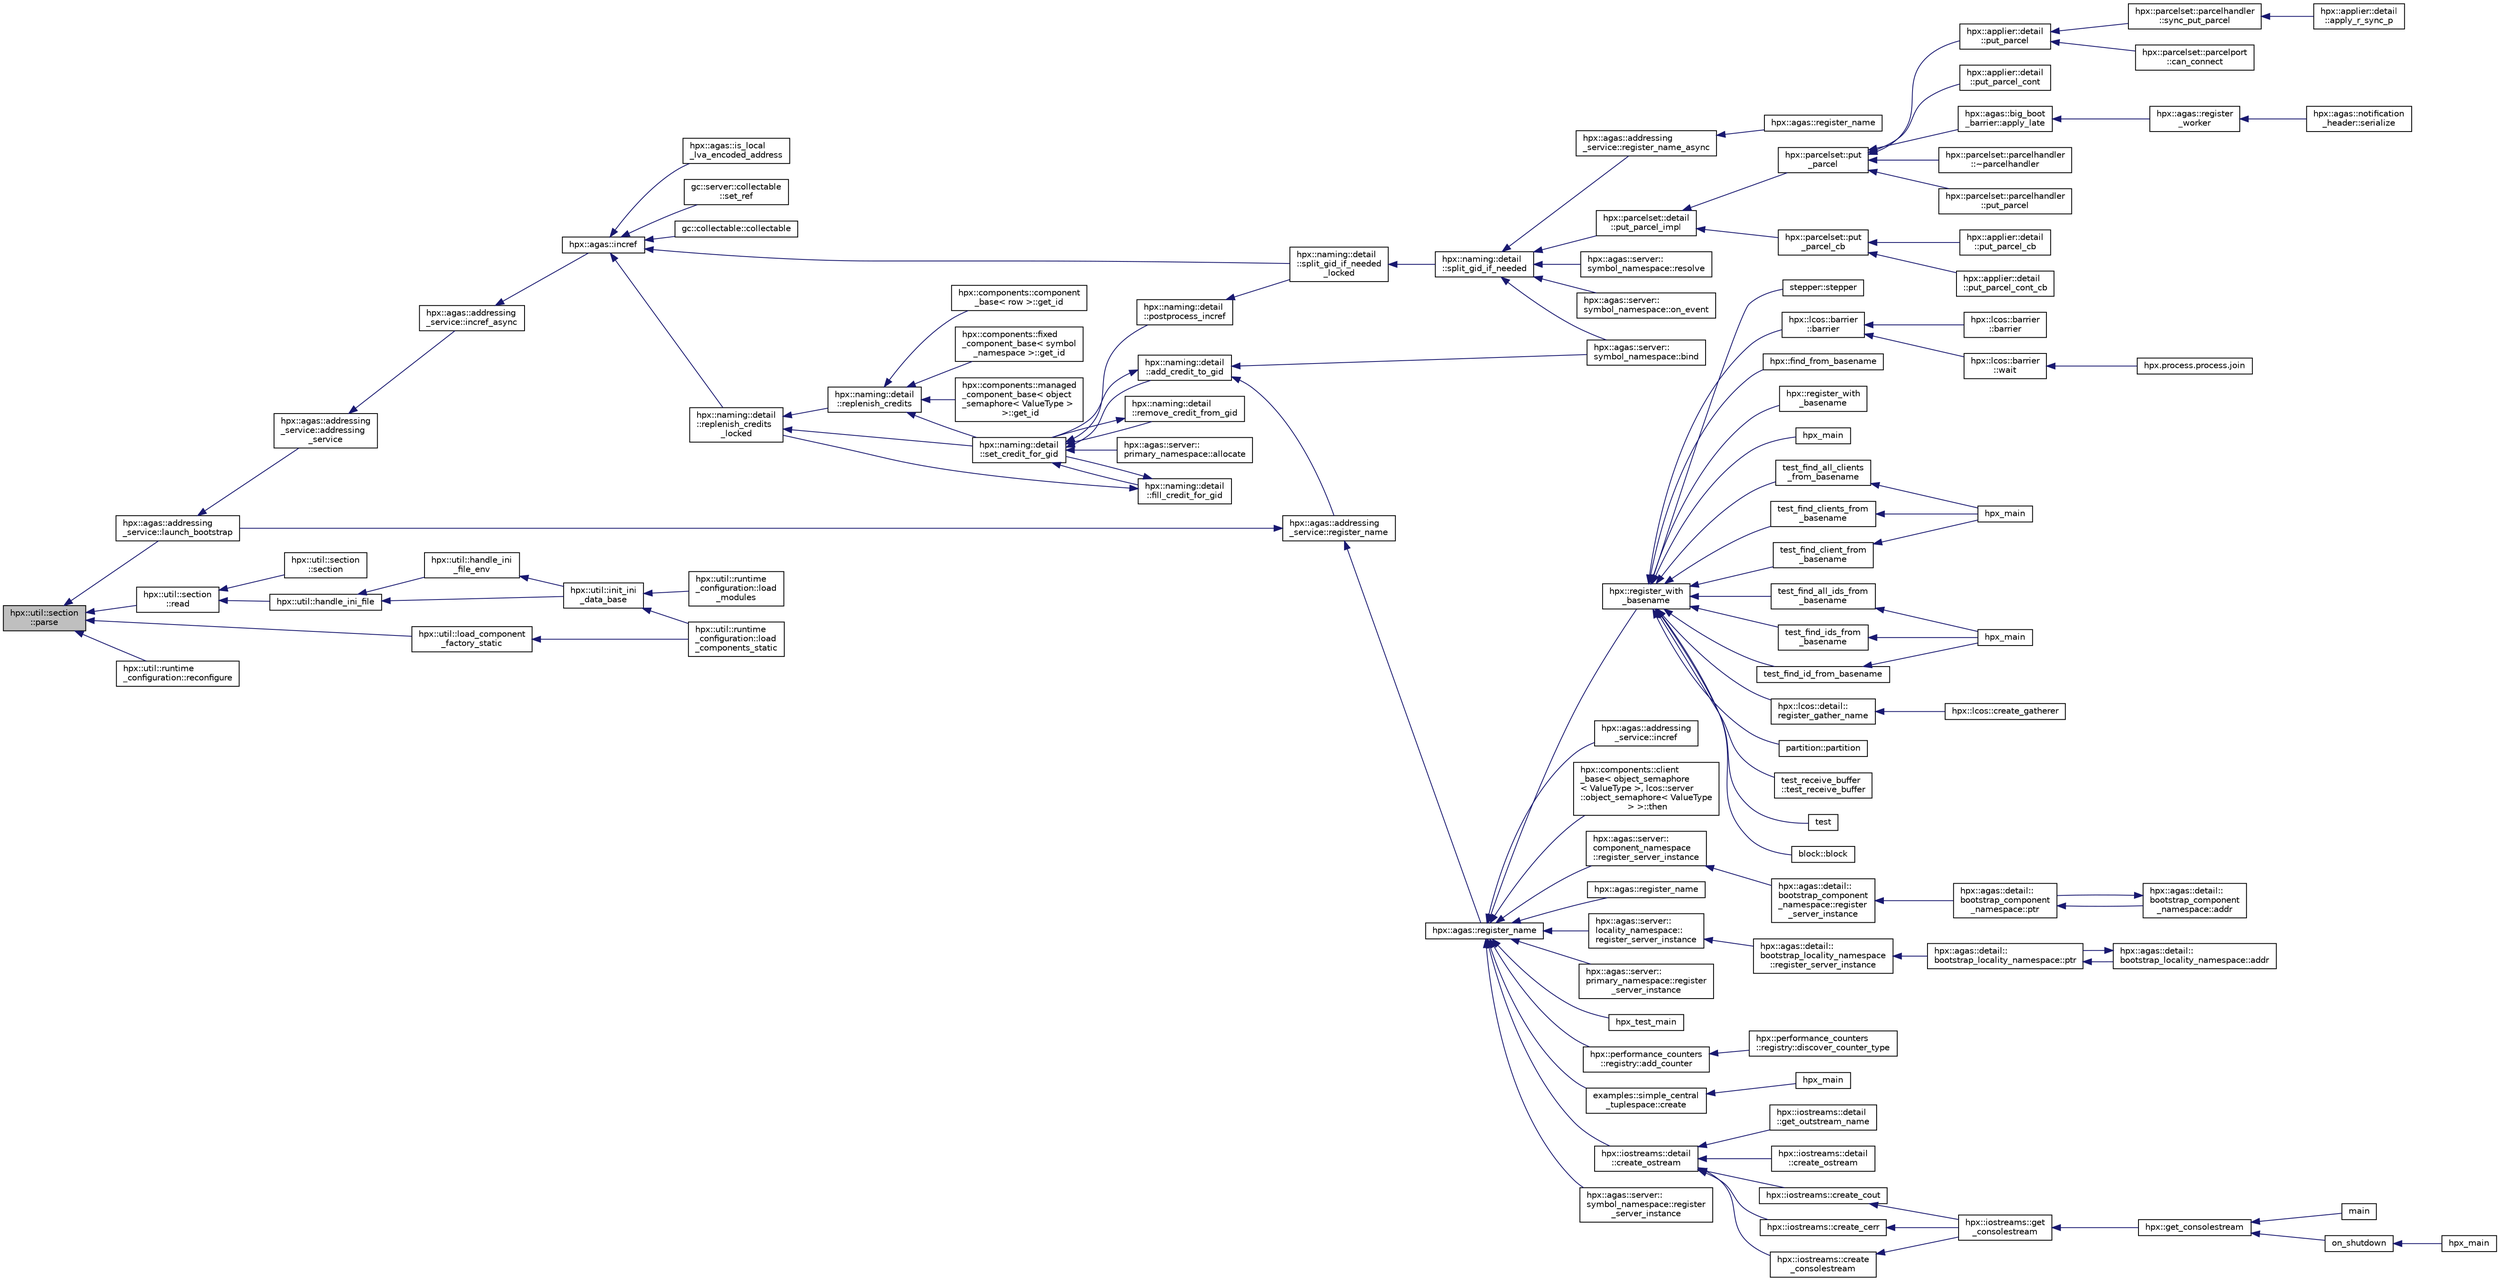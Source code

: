 digraph "hpx::util::section::parse"
{
  edge [fontname="Helvetica",fontsize="10",labelfontname="Helvetica",labelfontsize="10"];
  node [fontname="Helvetica",fontsize="10",shape=record];
  rankdir="LR";
  Node1835 [label="hpx::util::section\l::parse",height=0.2,width=0.4,color="black", fillcolor="grey75", style="filled", fontcolor="black"];
  Node1835 -> Node1836 [dir="back",color="midnightblue",fontsize="10",style="solid",fontname="Helvetica"];
  Node1836 [label="hpx::agas::addressing\l_service::launch_bootstrap",height=0.2,width=0.4,color="black", fillcolor="white", style="filled",URL="$db/d58/structhpx_1_1agas_1_1addressing__service.html#a664380be3597d3ca31677b2ae5800e76"];
  Node1836 -> Node1837 [dir="back",color="midnightblue",fontsize="10",style="solid",fontname="Helvetica"];
  Node1837 [label="hpx::agas::addressing\l_service::addressing\l_service",height=0.2,width=0.4,color="black", fillcolor="white", style="filled",URL="$db/d58/structhpx_1_1agas_1_1addressing__service.html#a4cd885b12c530009f44f7372c197d54f"];
  Node1837 -> Node1838 [dir="back",color="midnightblue",fontsize="10",style="solid",fontname="Helvetica"];
  Node1838 [label="hpx::agas::addressing\l_service::incref_async",height=0.2,width=0.4,color="black", fillcolor="white", style="filled",URL="$db/d58/structhpx_1_1agas_1_1addressing__service.html#adae9df2634cf648f129f203c3678c1c1",tooltip="Increment the global reference count for the given id. "];
  Node1838 -> Node1839 [dir="back",color="midnightblue",fontsize="10",style="solid",fontname="Helvetica"];
  Node1839 [label="hpx::agas::incref",height=0.2,width=0.4,color="black", fillcolor="white", style="filled",URL="$dc/d54/namespacehpx_1_1agas.html#aad81d2ea721c1a5692e243ef07bf164f"];
  Node1839 -> Node1840 [dir="back",color="midnightblue",fontsize="10",style="solid",fontname="Helvetica"];
  Node1840 [label="hpx::agas::is_local\l_lva_encoded_address",height=0.2,width=0.4,color="black", fillcolor="white", style="filled",URL="$dc/d54/namespacehpx_1_1agas.html#abb5e5584ed3b536ace8e3f58415e24c2"];
  Node1839 -> Node1841 [dir="back",color="midnightblue",fontsize="10",style="solid",fontname="Helvetica"];
  Node1841 [label="gc::server::collectable\l::set_ref",height=0.2,width=0.4,color="black", fillcolor="white", style="filled",URL="$da/d76/structgc_1_1server_1_1collectable.html#a8e123e39f5a85da593dc15b5f872748d"];
  Node1839 -> Node1842 [dir="back",color="midnightblue",fontsize="10",style="solid",fontname="Helvetica"];
  Node1842 [label="gc::collectable::collectable",height=0.2,width=0.4,color="black", fillcolor="white", style="filled",URL="$da/d23/structgc_1_1collectable.html#a9ac791be34891330ff8192ac2ef68c7c"];
  Node1839 -> Node1843 [dir="back",color="midnightblue",fontsize="10",style="solid",fontname="Helvetica"];
  Node1843 [label="hpx::naming::detail\l::split_gid_if_needed\l_locked",height=0.2,width=0.4,color="black", fillcolor="white", style="filled",URL="$d5/d18/namespacehpx_1_1naming_1_1detail.html#a8a41d874bb719f702a76d483293d9d56"];
  Node1843 -> Node1844 [dir="back",color="midnightblue",fontsize="10",style="solid",fontname="Helvetica"];
  Node1844 [label="hpx::naming::detail\l::split_gid_if_needed",height=0.2,width=0.4,color="black", fillcolor="white", style="filled",URL="$d5/d18/namespacehpx_1_1naming_1_1detail.html#a106949fcb9087fb6bdca67d048d6568f"];
  Node1844 -> Node1845 [dir="back",color="midnightblue",fontsize="10",style="solid",fontname="Helvetica"];
  Node1845 [label="hpx::agas::addressing\l_service::register_name_async",height=0.2,width=0.4,color="black", fillcolor="white", style="filled",URL="$db/d58/structhpx_1_1agas_1_1addressing__service.html#adfd0ce835927a3c0396b6fc9e9fbb3cf"];
  Node1845 -> Node1846 [dir="back",color="midnightblue",fontsize="10",style="solid",fontname="Helvetica"];
  Node1846 [label="hpx::agas::register_name",height=0.2,width=0.4,color="black", fillcolor="white", style="filled",URL="$dc/d54/namespacehpx_1_1agas.html#adc43905ef74ad9948375f3948b64fc2f"];
  Node1844 -> Node1847 [dir="back",color="midnightblue",fontsize="10",style="solid",fontname="Helvetica"];
  Node1847 [label="hpx::parcelset::detail\l::put_parcel_impl",height=0.2,width=0.4,color="black", fillcolor="white", style="filled",URL="$dc/d4e/namespacehpx_1_1parcelset_1_1detail.html#a0dfe29365976960c7f5db6388e8ce603"];
  Node1847 -> Node1848 [dir="back",color="midnightblue",fontsize="10",style="solid",fontname="Helvetica"];
  Node1848 [label="hpx::parcelset::put\l_parcel",height=0.2,width=0.4,color="black", fillcolor="white", style="filled",URL="$d4/d41/namespacehpx_1_1parcelset.html#a53a9f5c6cf260dc8d06d194c96182b65"];
  Node1848 -> Node1849 [dir="back",color="midnightblue",fontsize="10",style="solid",fontname="Helvetica"];
  Node1849 [label="hpx::applier::detail\l::put_parcel",height=0.2,width=0.4,color="black", fillcolor="white", style="filled",URL="$d1/d2a/namespacehpx_1_1applier_1_1detail.html#a4d568b8071bb894a09fabfba232c2663"];
  Node1849 -> Node1850 [dir="back",color="midnightblue",fontsize="10",style="solid",fontname="Helvetica"];
  Node1850 [label="hpx::parcelset::parcelhandler\l::sync_put_parcel",height=0.2,width=0.4,color="black", fillcolor="white", style="filled",URL="$d4/d2f/classhpx_1_1parcelset_1_1parcelhandler.html#ad478f8b244ec822fcbcb84aa67b17497"];
  Node1850 -> Node1851 [dir="back",color="midnightblue",fontsize="10",style="solid",fontname="Helvetica"];
  Node1851 [label="hpx::applier::detail\l::apply_r_sync_p",height=0.2,width=0.4,color="black", fillcolor="white", style="filled",URL="$d1/d2a/namespacehpx_1_1applier_1_1detail.html#ab69485311adeb590afa621a4b4be595d"];
  Node1849 -> Node1852 [dir="back",color="midnightblue",fontsize="10",style="solid",fontname="Helvetica"];
  Node1852 [label="hpx::parcelset::parcelport\l::can_connect",height=0.2,width=0.4,color="black", fillcolor="white", style="filled",URL="$d9/d67/classhpx_1_1parcelset_1_1parcelport.html#a68bd6750625124e4de6309e74283a767"];
  Node1848 -> Node1853 [dir="back",color="midnightblue",fontsize="10",style="solid",fontname="Helvetica"];
  Node1853 [label="hpx::applier::detail\l::put_parcel_cont",height=0.2,width=0.4,color="black", fillcolor="white", style="filled",URL="$d1/d2a/namespacehpx_1_1applier_1_1detail.html#aa5119ce6a8f642d2bacf23dc42ade0f9"];
  Node1848 -> Node1854 [dir="back",color="midnightblue",fontsize="10",style="solid",fontname="Helvetica"];
  Node1854 [label="hpx::agas::big_boot\l_barrier::apply_late",height=0.2,width=0.4,color="black", fillcolor="white", style="filled",URL="$d8/db6/structhpx_1_1agas_1_1big__boot__barrier.html#a9148a04a25bea5a37d77b3ff20e1ebfb"];
  Node1854 -> Node1855 [dir="back",color="midnightblue",fontsize="10",style="solid",fontname="Helvetica"];
  Node1855 [label="hpx::agas::register\l_worker",height=0.2,width=0.4,color="black", fillcolor="white", style="filled",URL="$dc/d54/namespacehpx_1_1agas.html#a3c98dc053a97fca0f3f3b5719d9f8336"];
  Node1855 -> Node1856 [dir="back",color="midnightblue",fontsize="10",style="solid",fontname="Helvetica"];
  Node1856 [label="hpx::agas::notification\l_header::serialize",height=0.2,width=0.4,color="black", fillcolor="white", style="filled",URL="$de/dae/structhpx_1_1agas_1_1notification__header.html#aa028cf0e80baf9259523c340c4568634"];
  Node1848 -> Node1857 [dir="back",color="midnightblue",fontsize="10",style="solid",fontname="Helvetica"];
  Node1857 [label="hpx::parcelset::parcelhandler\l::~parcelhandler",height=0.2,width=0.4,color="black", fillcolor="white", style="filled",URL="$d4/d2f/classhpx_1_1parcelset_1_1parcelhandler.html#a938c1c4259b1be845dc0197465969a17"];
  Node1848 -> Node1858 [dir="back",color="midnightblue",fontsize="10",style="solid",fontname="Helvetica"];
  Node1858 [label="hpx::parcelset::parcelhandler\l::put_parcel",height=0.2,width=0.4,color="black", fillcolor="white", style="filled",URL="$d4/d2f/classhpx_1_1parcelset_1_1parcelhandler.html#aad45344f98c3f15456325c7270ae5ade"];
  Node1847 -> Node1859 [dir="back",color="midnightblue",fontsize="10",style="solid",fontname="Helvetica"];
  Node1859 [label="hpx::parcelset::put\l_parcel_cb",height=0.2,width=0.4,color="black", fillcolor="white", style="filled",URL="$d4/d41/namespacehpx_1_1parcelset.html#a44a60f48094a44cbb7f52b7807dc56ff"];
  Node1859 -> Node1860 [dir="back",color="midnightblue",fontsize="10",style="solid",fontname="Helvetica"];
  Node1860 [label="hpx::applier::detail\l::put_parcel_cb",height=0.2,width=0.4,color="black", fillcolor="white", style="filled",URL="$d1/d2a/namespacehpx_1_1applier_1_1detail.html#a96b7471f7a59fa4d3d298e562507c339"];
  Node1859 -> Node1861 [dir="back",color="midnightblue",fontsize="10",style="solid",fontname="Helvetica"];
  Node1861 [label="hpx::applier::detail\l::put_parcel_cont_cb",height=0.2,width=0.4,color="black", fillcolor="white", style="filled",URL="$d1/d2a/namespacehpx_1_1applier_1_1detail.html#acb5d7569cd53998c51e4b48f09d62e83"];
  Node1844 -> Node1862 [dir="back",color="midnightblue",fontsize="10",style="solid",fontname="Helvetica"];
  Node1862 [label="hpx::agas::server::\lsymbol_namespace::bind",height=0.2,width=0.4,color="black", fillcolor="white", style="filled",URL="$dc/da6/structhpx_1_1agas_1_1server_1_1symbol__namespace.html#a229ead0876ac8c5754793a2ca68de559"];
  Node1844 -> Node1863 [dir="back",color="midnightblue",fontsize="10",style="solid",fontname="Helvetica"];
  Node1863 [label="hpx::agas::server::\lsymbol_namespace::resolve",height=0.2,width=0.4,color="black", fillcolor="white", style="filled",URL="$dc/da6/structhpx_1_1agas_1_1server_1_1symbol__namespace.html#aec3fc24e40dc96142eb77537945e92d5"];
  Node1844 -> Node1864 [dir="back",color="midnightblue",fontsize="10",style="solid",fontname="Helvetica"];
  Node1864 [label="hpx::agas::server::\lsymbol_namespace::on_event",height=0.2,width=0.4,color="black", fillcolor="white", style="filled",URL="$dc/da6/structhpx_1_1agas_1_1server_1_1symbol__namespace.html#abbfcf18e8d40612e4fa618a39a2fc492"];
  Node1839 -> Node1865 [dir="back",color="midnightblue",fontsize="10",style="solid",fontname="Helvetica"];
  Node1865 [label="hpx::naming::detail\l::replenish_credits\l_locked",height=0.2,width=0.4,color="black", fillcolor="white", style="filled",URL="$d5/d18/namespacehpx_1_1naming_1_1detail.html#a011ed4fa9a2f4d4319adc54943fa03d6"];
  Node1865 -> Node1866 [dir="back",color="midnightblue",fontsize="10",style="solid",fontname="Helvetica"];
  Node1866 [label="hpx::naming::detail\l::replenish_credits",height=0.2,width=0.4,color="black", fillcolor="white", style="filled",URL="$d5/d18/namespacehpx_1_1naming_1_1detail.html#aab806d937bd01894af129d3d3cbb22f4"];
  Node1866 -> Node1867 [dir="back",color="midnightblue",fontsize="10",style="solid",fontname="Helvetica"];
  Node1867 [label="hpx::components::component\l_base\< row \>::get_id",height=0.2,width=0.4,color="black", fillcolor="white", style="filled",URL="$d2/de6/classhpx_1_1components_1_1component__base.html#a4c8fd93514039bdf01c48d66d82b19cd"];
  Node1866 -> Node1868 [dir="back",color="midnightblue",fontsize="10",style="solid",fontname="Helvetica"];
  Node1868 [label="hpx::components::fixed\l_component_base\< symbol\l_namespace \>::get_id",height=0.2,width=0.4,color="black", fillcolor="white", style="filled",URL="$df/dfd/classhpx_1_1components_1_1fixed__component__base.html#a3066d2c2779a65cd20ce98b87e4dd4c2"];
  Node1866 -> Node1869 [dir="back",color="midnightblue",fontsize="10",style="solid",fontname="Helvetica"];
  Node1869 [label="hpx::components::managed\l_component_base\< object\l_semaphore\< ValueType \>\l \>::get_id",height=0.2,width=0.4,color="black", fillcolor="white", style="filled",URL="$d1/d7b/classhpx_1_1components_1_1managed__component__base.html#ac026850ad861e1da5393943cf5751708"];
  Node1866 -> Node1870 [dir="back",color="midnightblue",fontsize="10",style="solid",fontname="Helvetica"];
  Node1870 [label="hpx::naming::detail\l::set_credit_for_gid",height=0.2,width=0.4,color="black", fillcolor="white", style="filled",URL="$d5/d18/namespacehpx_1_1naming_1_1detail.html#a87703193ff814a4e1c912e98e655ec51"];
  Node1870 -> Node1871 [dir="back",color="midnightblue",fontsize="10",style="solid",fontname="Helvetica"];
  Node1871 [label="hpx::naming::detail\l::postprocess_incref",height=0.2,width=0.4,color="black", fillcolor="white", style="filled",URL="$d5/d18/namespacehpx_1_1naming_1_1detail.html#a9d2708b2b1a4087d64195137b077ef1d"];
  Node1871 -> Node1843 [dir="back",color="midnightblue",fontsize="10",style="solid",fontname="Helvetica"];
  Node1870 -> Node1872 [dir="back",color="midnightblue",fontsize="10",style="solid",fontname="Helvetica"];
  Node1872 [label="hpx::naming::detail\l::add_credit_to_gid",height=0.2,width=0.4,color="black", fillcolor="white", style="filled",URL="$d5/d18/namespacehpx_1_1naming_1_1detail.html#ab13848a91587535a393be4def980e832"];
  Node1872 -> Node1873 [dir="back",color="midnightblue",fontsize="10",style="solid",fontname="Helvetica"];
  Node1873 [label="hpx::agas::addressing\l_service::register_name",height=0.2,width=0.4,color="black", fillcolor="white", style="filled",URL="$db/d58/structhpx_1_1agas_1_1addressing__service.html#a5929d7fd681a5ed692bfbeaa503fc32d",tooltip="Register a global name with a global address (id) "];
  Node1873 -> Node1836 [dir="back",color="midnightblue",fontsize="10",style="solid",fontname="Helvetica"];
  Node1873 -> Node1874 [dir="back",color="midnightblue",fontsize="10",style="solid",fontname="Helvetica"];
  Node1874 [label="hpx::agas::register_name",height=0.2,width=0.4,color="black", fillcolor="white", style="filled",URL="$dc/d54/namespacehpx_1_1agas.html#a3812793adbf5e7d8c6b468595ac0823f"];
  Node1874 -> Node1875 [dir="back",color="midnightblue",fontsize="10",style="solid",fontname="Helvetica"];
  Node1875 [label="hpx::register_with\l_basename",height=0.2,width=0.4,color="black", fillcolor="white", style="filled",URL="$d8/d83/namespacehpx.html#acf88178dc8c98cb0d7396325b3ccffdd",tooltip="Register the given id using the given base name. "];
  Node1875 -> Node1876 [dir="back",color="midnightblue",fontsize="10",style="solid",fontname="Helvetica"];
  Node1876 [label="stepper::stepper",height=0.2,width=0.4,color="black", fillcolor="white", style="filled",URL="$d0/da6/structstepper.html#a3d3b661e2502d80c80775c190f5585e2"];
  Node1875 -> Node1877 [dir="back",color="midnightblue",fontsize="10",style="solid",fontname="Helvetica"];
  Node1877 [label="hpx::lcos::barrier\l::barrier",height=0.2,width=0.4,color="black", fillcolor="white", style="filled",URL="$d9/dab/classhpx_1_1lcos_1_1barrier.html#ae8e5bad1b2828970404b5d280137d579"];
  Node1877 -> Node1878 [dir="back",color="midnightblue",fontsize="10",style="solid",fontname="Helvetica"];
  Node1878 [label="hpx::lcos::barrier\l::barrier",height=0.2,width=0.4,color="black", fillcolor="white", style="filled",URL="$d9/dab/classhpx_1_1lcos_1_1barrier.html#a8a9fc05508fad7cd1d8014bee0e1d221"];
  Node1877 -> Node1879 [dir="back",color="midnightblue",fontsize="10",style="solid",fontname="Helvetica"];
  Node1879 [label="hpx::lcos::barrier\l::wait",height=0.2,width=0.4,color="black", fillcolor="white", style="filled",URL="$d9/dab/classhpx_1_1lcos_1_1barrier.html#a1fcac5ce49dd1b9800affc8c8b84e4c9"];
  Node1879 -> Node1880 [dir="back",color="midnightblue",fontsize="10",style="solid",fontname="Helvetica"];
  Node1880 [label="hpx.process.process.join",height=0.2,width=0.4,color="black", fillcolor="white", style="filled",URL="$d3/d41/classhpx_1_1process_1_1process.html#acc7ec4687f3bf5ae121ef7b494d991d8"];
  Node1875 -> Node1881 [dir="back",color="midnightblue",fontsize="10",style="solid",fontname="Helvetica"];
  Node1881 [label="hpx::find_from_basename",height=0.2,width=0.4,color="black", fillcolor="white", style="filled",URL="$d8/d83/namespacehpx.html#a02d4c4317d9d663b22c2e47aab0b56df",tooltip="Return registered id from the given base name and sequence number. "];
  Node1875 -> Node1882 [dir="back",color="midnightblue",fontsize="10",style="solid",fontname="Helvetica"];
  Node1882 [label="hpx::register_with\l_basename",height=0.2,width=0.4,color="black", fillcolor="white", style="filled",URL="$d8/d83/namespacehpx.html#a09a6c6ffc84d21df225c3f5730de31d0"];
  Node1875 -> Node1883 [dir="back",color="midnightblue",fontsize="10",style="solid",fontname="Helvetica"];
  Node1883 [label="hpx_main",height=0.2,width=0.4,color="black", fillcolor="white", style="filled",URL="$db/d8d/duplicate__id__registration__1596_8cpp.html#aefd26dd818037509b2241068d57e3e1d"];
  Node1875 -> Node1884 [dir="back",color="midnightblue",fontsize="10",style="solid",fontname="Helvetica"];
  Node1884 [label="test_find_all_clients\l_from_basename",height=0.2,width=0.4,color="black", fillcolor="white", style="filled",URL="$dc/d15/find__clients__from__prefix_8cpp.html#aa57a9747db04f3feb78e2e423232d1f9"];
  Node1884 -> Node1885 [dir="back",color="midnightblue",fontsize="10",style="solid",fontname="Helvetica"];
  Node1885 [label="hpx_main",height=0.2,width=0.4,color="black", fillcolor="white", style="filled",URL="$dc/d15/find__clients__from__prefix_8cpp.html#aefd26dd818037509b2241068d57e3e1d"];
  Node1875 -> Node1886 [dir="back",color="midnightblue",fontsize="10",style="solid",fontname="Helvetica"];
  Node1886 [label="test_find_clients_from\l_basename",height=0.2,width=0.4,color="black", fillcolor="white", style="filled",URL="$dc/d15/find__clients__from__prefix_8cpp.html#a6fef840f56014443521cc99c2d9d781c"];
  Node1886 -> Node1885 [dir="back",color="midnightblue",fontsize="10",style="solid",fontname="Helvetica"];
  Node1875 -> Node1887 [dir="back",color="midnightblue",fontsize="10",style="solid",fontname="Helvetica"];
  Node1887 [label="test_find_client_from\l_basename",height=0.2,width=0.4,color="black", fillcolor="white", style="filled",URL="$dc/d15/find__clients__from__prefix_8cpp.html#a61a7f45bc9dd018d57ea2230824dab25"];
  Node1887 -> Node1885 [dir="back",color="midnightblue",fontsize="10",style="solid",fontname="Helvetica"];
  Node1875 -> Node1888 [dir="back",color="midnightblue",fontsize="10",style="solid",fontname="Helvetica"];
  Node1888 [label="test_find_all_ids_from\l_basename",height=0.2,width=0.4,color="black", fillcolor="white", style="filled",URL="$dc/df3/find__ids__from__prefix_8cpp.html#a369302d85871c563e109f575d4c3d29c"];
  Node1888 -> Node1889 [dir="back",color="midnightblue",fontsize="10",style="solid",fontname="Helvetica"];
  Node1889 [label="hpx_main",height=0.2,width=0.4,color="black", fillcolor="white", style="filled",URL="$dc/df3/find__ids__from__prefix_8cpp.html#aefd26dd818037509b2241068d57e3e1d"];
  Node1875 -> Node1890 [dir="back",color="midnightblue",fontsize="10",style="solid",fontname="Helvetica"];
  Node1890 [label="test_find_ids_from\l_basename",height=0.2,width=0.4,color="black", fillcolor="white", style="filled",URL="$dc/df3/find__ids__from__prefix_8cpp.html#a4526a7a41c258e2aedcdabd4ece4f4ba"];
  Node1890 -> Node1889 [dir="back",color="midnightblue",fontsize="10",style="solid",fontname="Helvetica"];
  Node1875 -> Node1891 [dir="back",color="midnightblue",fontsize="10",style="solid",fontname="Helvetica"];
  Node1891 [label="test_find_id_from_basename",height=0.2,width=0.4,color="black", fillcolor="white", style="filled",URL="$dc/df3/find__ids__from__prefix_8cpp.html#a35b932e250f78d774db87c971e42adce"];
  Node1891 -> Node1889 [dir="back",color="midnightblue",fontsize="10",style="solid",fontname="Helvetica"];
  Node1875 -> Node1892 [dir="back",color="midnightblue",fontsize="10",style="solid",fontname="Helvetica"];
  Node1892 [label="hpx::lcos::detail::\lregister_gather_name",height=0.2,width=0.4,color="black", fillcolor="white", style="filled",URL="$d4/d6c/namespacehpx_1_1lcos_1_1detail.html#afb3d3eafe04150308d004869a96242b3"];
  Node1892 -> Node1893 [dir="back",color="midnightblue",fontsize="10",style="solid",fontname="Helvetica"];
  Node1893 [label="hpx::lcos::create_gatherer",height=0.2,width=0.4,color="black", fillcolor="white", style="filled",URL="$d2/dc9/namespacehpx_1_1lcos.html#aaa3e2a825ca566eee4e3c0cfc19b5dc3"];
  Node1875 -> Node1894 [dir="back",color="midnightblue",fontsize="10",style="solid",fontname="Helvetica"];
  Node1894 [label="partition::partition",height=0.2,width=0.4,color="black", fillcolor="white", style="filled",URL="$d3/d98/structpartition.html#a949115c70a8ed7802ec756677063507b"];
  Node1875 -> Node1895 [dir="back",color="midnightblue",fontsize="10",style="solid",fontname="Helvetica"];
  Node1895 [label="test_receive_buffer\l::test_receive_buffer",height=0.2,width=0.4,color="black", fillcolor="white", style="filled",URL="$d1/d2e/structtest__receive__buffer.html#a501e8703c3a9d33b23c67cc3782a3052"];
  Node1875 -> Node1896 [dir="back",color="midnightblue",fontsize="10",style="solid",fontname="Helvetica"];
  Node1896 [label="test",height=0.2,width=0.4,color="black", fillcolor="white", style="filled",URL="$db/d95/register__with__basename__1804_8cpp.html#ae1a3968e7947464bee7714f6d43b7002"];
  Node1875 -> Node1897 [dir="back",color="midnightblue",fontsize="10",style="solid",fontname="Helvetica"];
  Node1897 [label="block::block",height=0.2,width=0.4,color="black", fillcolor="white", style="filled",URL="$d1/d7f/structblock.html#ad2fe04030b850ffa3f213c85f848c0c9"];
  Node1874 -> Node1898 [dir="back",color="midnightblue",fontsize="10",style="solid",fontname="Helvetica"];
  Node1898 [label="hpx::agas::addressing\l_service::incref",height=0.2,width=0.4,color="black", fillcolor="white", style="filled",URL="$db/d58/structhpx_1_1agas_1_1addressing__service.html#a77add8ef493b3ff577876bbbde8b2ead"];
  Node1874 -> Node1899 [dir="back",color="midnightblue",fontsize="10",style="solid",fontname="Helvetica"];
  Node1899 [label="hpx::components::client\l_base\< object_semaphore\l\< ValueType \>, lcos::server\l::object_semaphore\< ValueType\l \> \>::then",height=0.2,width=0.4,color="black", fillcolor="white", style="filled",URL="$d9/dad/classhpx_1_1components_1_1client__base.html#a195e205b5917c50455e9eab169045a2f"];
  Node1874 -> Node1900 [dir="back",color="midnightblue",fontsize="10",style="solid",fontname="Helvetica"];
  Node1900 [label="hpx::agas::server::\lcomponent_namespace\l::register_server_instance",height=0.2,width=0.4,color="black", fillcolor="white", style="filled",URL="$d4/dc8/structhpx_1_1agas_1_1server_1_1component__namespace.html#aa114cf679cc56f70c05ab18aff971ecb"];
  Node1900 -> Node1901 [dir="back",color="midnightblue",fontsize="10",style="solid",fontname="Helvetica"];
  Node1901 [label="hpx::agas::detail::\lbootstrap_component\l_namespace::register\l_server_instance",height=0.2,width=0.4,color="black", fillcolor="white", style="filled",URL="$d4/db7/structhpx_1_1agas_1_1detail_1_1bootstrap__component__namespace.html#abbc31dcbeb87361092d40afcfbd456b8"];
  Node1901 -> Node1902 [dir="back",color="midnightblue",fontsize="10",style="solid",fontname="Helvetica"];
  Node1902 [label="hpx::agas::detail::\lbootstrap_component\l_namespace::ptr",height=0.2,width=0.4,color="black", fillcolor="white", style="filled",URL="$d4/db7/structhpx_1_1agas_1_1detail_1_1bootstrap__component__namespace.html#a2ddc1b51e40d6b5c32f7eeba52a7527d"];
  Node1902 -> Node1903 [dir="back",color="midnightblue",fontsize="10",style="solid",fontname="Helvetica"];
  Node1903 [label="hpx::agas::detail::\lbootstrap_component\l_namespace::addr",height=0.2,width=0.4,color="black", fillcolor="white", style="filled",URL="$d4/db7/structhpx_1_1agas_1_1detail_1_1bootstrap__component__namespace.html#a4947343cef580d3a72f9fcb6803a54b1"];
  Node1903 -> Node1902 [dir="back",color="midnightblue",fontsize="10",style="solid",fontname="Helvetica"];
  Node1874 -> Node1904 [dir="back",color="midnightblue",fontsize="10",style="solid",fontname="Helvetica"];
  Node1904 [label="hpx::agas::register_name",height=0.2,width=0.4,color="black", fillcolor="white", style="filled",URL="$dc/d54/namespacehpx_1_1agas.html#a2430195ce3eb5a044693ffff42ac4124"];
  Node1874 -> Node1905 [dir="back",color="midnightblue",fontsize="10",style="solid",fontname="Helvetica"];
  Node1905 [label="hpx::agas::server::\llocality_namespace::\lregister_server_instance",height=0.2,width=0.4,color="black", fillcolor="white", style="filled",URL="$dc/d72/structhpx_1_1agas_1_1server_1_1locality__namespace.html#af1491746c7368e3824c99bc100f18734"];
  Node1905 -> Node1906 [dir="back",color="midnightblue",fontsize="10",style="solid",fontname="Helvetica"];
  Node1906 [label="hpx::agas::detail::\lbootstrap_locality_namespace\l::register_server_instance",height=0.2,width=0.4,color="black", fillcolor="white", style="filled",URL="$d2/d28/structhpx_1_1agas_1_1detail_1_1bootstrap__locality__namespace.html#ae300573bed5ba4de244854736bc93372"];
  Node1906 -> Node1907 [dir="back",color="midnightblue",fontsize="10",style="solid",fontname="Helvetica"];
  Node1907 [label="hpx::agas::detail::\lbootstrap_locality_namespace::ptr",height=0.2,width=0.4,color="black", fillcolor="white", style="filled",URL="$d2/d28/structhpx_1_1agas_1_1detail_1_1bootstrap__locality__namespace.html#a5d4dcef228d9a8e6040f2e404546a7b8"];
  Node1907 -> Node1908 [dir="back",color="midnightblue",fontsize="10",style="solid",fontname="Helvetica"];
  Node1908 [label="hpx::agas::detail::\lbootstrap_locality_namespace::addr",height=0.2,width=0.4,color="black", fillcolor="white", style="filled",URL="$d2/d28/structhpx_1_1agas_1_1detail_1_1bootstrap__locality__namespace.html#a6a5b1a39f25283d49aae9a42b5c4388a"];
  Node1908 -> Node1907 [dir="back",color="midnightblue",fontsize="10",style="solid",fontname="Helvetica"];
  Node1874 -> Node1909 [dir="back",color="midnightblue",fontsize="10",style="solid",fontname="Helvetica"];
  Node1909 [label="hpx::agas::server::\lprimary_namespace::register\l_server_instance",height=0.2,width=0.4,color="black", fillcolor="white", style="filled",URL="$d7/d3a/structhpx_1_1agas_1_1server_1_1primary__namespace.html#a8d3a53331e87a1a6a16a53a0f5c5d759"];
  Node1874 -> Node1910 [dir="back",color="midnightblue",fontsize="10",style="solid",fontname="Helvetica"];
  Node1910 [label="hpx_test_main",height=0.2,width=0.4,color="black", fillcolor="white", style="filled",URL="$d9/deb/refcnted__symbol__to__local__object_8cpp.html#a9a1c75cfa4bc8637fb9e22dfdca0891a"];
  Node1874 -> Node1911 [dir="back",color="midnightblue",fontsize="10",style="solid",fontname="Helvetica"];
  Node1911 [label="hpx::performance_counters\l::registry::add_counter",height=0.2,width=0.4,color="black", fillcolor="white", style="filled",URL="$d2/d02/classhpx_1_1performance__counters_1_1registry.html#a161780fff85c669515be3253f0e29fa5",tooltip="Add an existing performance counter instance to the registry. "];
  Node1911 -> Node1912 [dir="back",color="midnightblue",fontsize="10",style="solid",fontname="Helvetica"];
  Node1912 [label="hpx::performance_counters\l::registry::discover_counter_type",height=0.2,width=0.4,color="black", fillcolor="white", style="filled",URL="$d2/d02/classhpx_1_1performance__counters_1_1registry.html#af060ad9ba59fefe302c89bd8e80227d9"];
  Node1874 -> Node1913 [dir="back",color="midnightblue",fontsize="10",style="solid",fontname="Helvetica"];
  Node1913 [label="examples::simple_central\l_tuplespace::create",height=0.2,width=0.4,color="black", fillcolor="white", style="filled",URL="$d5/d1b/classexamples_1_1simple__central__tuplespace.html#a56c807f1fdd13e282e0ab8f45fdcf0b7"];
  Node1913 -> Node1914 [dir="back",color="midnightblue",fontsize="10",style="solid",fontname="Helvetica"];
  Node1914 [label="hpx_main",height=0.2,width=0.4,color="black", fillcolor="white", style="filled",URL="$d1/d7b/simple__central__tuplespace__client_8cpp.html#aefd26dd818037509b2241068d57e3e1d"];
  Node1874 -> Node1915 [dir="back",color="midnightblue",fontsize="10",style="solid",fontname="Helvetica"];
  Node1915 [label="hpx::iostreams::detail\l::create_ostream",height=0.2,width=0.4,color="black", fillcolor="white", style="filled",URL="$de/d26/namespacehpx_1_1iostreams_1_1detail.html#a2532c6c409d765cc96f0f062dd1807ea"];
  Node1915 -> Node1916 [dir="back",color="midnightblue",fontsize="10",style="solid",fontname="Helvetica"];
  Node1916 [label="hpx::iostreams::detail\l::get_outstream_name",height=0.2,width=0.4,color="black", fillcolor="white", style="filled",URL="$de/d26/namespacehpx_1_1iostreams_1_1detail.html#a4e5f42733aacfd1b6f845141cc8bd755"];
  Node1915 -> Node1917 [dir="back",color="midnightblue",fontsize="10",style="solid",fontname="Helvetica"];
  Node1917 [label="hpx::iostreams::detail\l::create_ostream",height=0.2,width=0.4,color="black", fillcolor="white", style="filled",URL="$de/d26/namespacehpx_1_1iostreams_1_1detail.html#a6a1ed0a7709d7cba5b0feb9d3752fb31"];
  Node1915 -> Node1918 [dir="back",color="midnightblue",fontsize="10",style="solid",fontname="Helvetica"];
  Node1918 [label="hpx::iostreams::create_cout",height=0.2,width=0.4,color="black", fillcolor="white", style="filled",URL="$dd/d1d/namespacehpx_1_1iostreams.html#a9a178fadf70f9b3c6f74274409a7bc69"];
  Node1918 -> Node1919 [dir="back",color="midnightblue",fontsize="10",style="solid",fontname="Helvetica"];
  Node1919 [label="hpx::iostreams::get\l_consolestream",height=0.2,width=0.4,color="black", fillcolor="white", style="filled",URL="$dd/d1d/namespacehpx_1_1iostreams.html#ac4a2ed792a4f5bdcb286ba83f5cd261d"];
  Node1919 -> Node1920 [dir="back",color="midnightblue",fontsize="10",style="solid",fontname="Helvetica"];
  Node1920 [label="hpx::get_consolestream",height=0.2,width=0.4,color="black", fillcolor="white", style="filled",URL="$d8/d83/namespacehpx.html#af305e0b2731f998440d87c7500187a11"];
  Node1920 -> Node1921 [dir="back",color="midnightblue",fontsize="10",style="solid",fontname="Helvetica"];
  Node1921 [label="main",height=0.2,width=0.4,color="black", fillcolor="white", style="filled",URL="$db/dd0/lost__output__2236_8cpp.html#a3c04138a5bfe5d72780bb7e82a18e627"];
  Node1920 -> Node1922 [dir="back",color="midnightblue",fontsize="10",style="solid",fontname="Helvetica"];
  Node1922 [label="on_shutdown",height=0.2,width=0.4,color="black", fillcolor="white", style="filled",URL="$de/d67/no__output__1173_8cpp.html#ada3655c097ed162539aadedb0de3673b"];
  Node1922 -> Node1923 [dir="back",color="midnightblue",fontsize="10",style="solid",fontname="Helvetica"];
  Node1923 [label="hpx_main",height=0.2,width=0.4,color="black", fillcolor="white", style="filled",URL="$de/d67/no__output__1173_8cpp.html#a4ca51ec94fa82421fc621b58eef7b01c"];
  Node1915 -> Node1924 [dir="back",color="midnightblue",fontsize="10",style="solid",fontname="Helvetica"];
  Node1924 [label="hpx::iostreams::create_cerr",height=0.2,width=0.4,color="black", fillcolor="white", style="filled",URL="$dd/d1d/namespacehpx_1_1iostreams.html#aecf4f2ddc53a24fe917ce7cca0bda378"];
  Node1924 -> Node1919 [dir="back",color="midnightblue",fontsize="10",style="solid",fontname="Helvetica"];
  Node1915 -> Node1925 [dir="back",color="midnightblue",fontsize="10",style="solid",fontname="Helvetica"];
  Node1925 [label="hpx::iostreams::create\l_consolestream",height=0.2,width=0.4,color="black", fillcolor="white", style="filled",URL="$dd/d1d/namespacehpx_1_1iostreams.html#ade2ebf54e04b80ddcf3c31dd0bad5ece"];
  Node1925 -> Node1919 [dir="back",color="midnightblue",fontsize="10",style="solid",fontname="Helvetica"];
  Node1874 -> Node1926 [dir="back",color="midnightblue",fontsize="10",style="solid",fontname="Helvetica"];
  Node1926 [label="hpx::agas::server::\lsymbol_namespace::register\l_server_instance",height=0.2,width=0.4,color="black", fillcolor="white", style="filled",URL="$dc/da6/structhpx_1_1agas_1_1server_1_1symbol__namespace.html#ac7de45f2a45cfccf925b88563f61efb0"];
  Node1872 -> Node1870 [dir="back",color="midnightblue",fontsize="10",style="solid",fontname="Helvetica"];
  Node1872 -> Node1862 [dir="back",color="midnightblue",fontsize="10",style="solid",fontname="Helvetica"];
  Node1870 -> Node1927 [dir="back",color="midnightblue",fontsize="10",style="solid",fontname="Helvetica"];
  Node1927 [label="hpx::naming::detail\l::remove_credit_from_gid",height=0.2,width=0.4,color="black", fillcolor="white", style="filled",URL="$d5/d18/namespacehpx_1_1naming_1_1detail.html#a3ccb4b028c2c757c0fabdfe58ac07e47"];
  Node1927 -> Node1870 [dir="back",color="midnightblue",fontsize="10",style="solid",fontname="Helvetica"];
  Node1870 -> Node1928 [dir="back",color="midnightblue",fontsize="10",style="solid",fontname="Helvetica"];
  Node1928 [label="hpx::naming::detail\l::fill_credit_for_gid",height=0.2,width=0.4,color="black", fillcolor="white", style="filled",URL="$d5/d18/namespacehpx_1_1naming_1_1detail.html#a3ec890e6a5b5c8fbd21b11dfe7e50352"];
  Node1928 -> Node1865 [dir="back",color="midnightblue",fontsize="10",style="solid",fontname="Helvetica"];
  Node1928 -> Node1870 [dir="back",color="midnightblue",fontsize="10",style="solid",fontname="Helvetica"];
  Node1870 -> Node1929 [dir="back",color="midnightblue",fontsize="10",style="solid",fontname="Helvetica"];
  Node1929 [label="hpx::agas::server::\lprimary_namespace::allocate",height=0.2,width=0.4,color="black", fillcolor="white", style="filled",URL="$d7/d3a/structhpx_1_1agas_1_1server_1_1primary__namespace.html#a87560fb730ac846b91fc7287dc4e247b"];
  Node1865 -> Node1870 [dir="back",color="midnightblue",fontsize="10",style="solid",fontname="Helvetica"];
  Node1835 -> Node1930 [dir="back",color="midnightblue",fontsize="10",style="solid",fontname="Helvetica"];
  Node1930 [label="hpx::util::section\l::read",height=0.2,width=0.4,color="black", fillcolor="white", style="filled",URL="$dd/de4/classhpx_1_1util_1_1section.html#ad925ac8153d1adb2855f2cc51204d57a"];
  Node1930 -> Node1931 [dir="back",color="midnightblue",fontsize="10",style="solid",fontname="Helvetica"];
  Node1931 [label="hpx::util::section\l::section",height=0.2,width=0.4,color="black", fillcolor="white", style="filled",URL="$dd/de4/classhpx_1_1util_1_1section.html#a0e13ed55e56770768776c201f357acbc"];
  Node1930 -> Node1932 [dir="back",color="midnightblue",fontsize="10",style="solid",fontname="Helvetica"];
  Node1932 [label="hpx::util::handle_ini_file",height=0.2,width=0.4,color="black", fillcolor="white", style="filled",URL="$df/dad/namespacehpx_1_1util.html#a0cd6996cab36330710a5ac4226d40999"];
  Node1932 -> Node1933 [dir="back",color="midnightblue",fontsize="10",style="solid",fontname="Helvetica"];
  Node1933 [label="hpx::util::handle_ini\l_file_env",height=0.2,width=0.4,color="black", fillcolor="white", style="filled",URL="$df/dad/namespacehpx_1_1util.html#abb8ca36e9700c890611d438279bd620f"];
  Node1933 -> Node1934 [dir="back",color="midnightblue",fontsize="10",style="solid",fontname="Helvetica"];
  Node1934 [label="hpx::util::init_ini\l_data_base",height=0.2,width=0.4,color="black", fillcolor="white", style="filled",URL="$df/dad/namespacehpx_1_1util.html#ab566fa2b40fa66f39fe541773fce6dca"];
  Node1934 -> Node1935 [dir="back",color="midnightblue",fontsize="10",style="solid",fontname="Helvetica"];
  Node1935 [label="hpx::util::runtime\l_configuration::load\l_components_static",height=0.2,width=0.4,color="black", fillcolor="white", style="filled",URL="$d8/d70/classhpx_1_1util_1_1runtime__configuration.html#a81e7448f948de77b321fb533623a4558"];
  Node1934 -> Node1936 [dir="back",color="midnightblue",fontsize="10",style="solid",fontname="Helvetica"];
  Node1936 [label="hpx::util::runtime\l_configuration::load\l_modules",height=0.2,width=0.4,color="black", fillcolor="white", style="filled",URL="$d8/d70/classhpx_1_1util_1_1runtime__configuration.html#a684c450613a1e9286639e43b793a07ce"];
  Node1932 -> Node1934 [dir="back",color="midnightblue",fontsize="10",style="solid",fontname="Helvetica"];
  Node1835 -> Node1937 [dir="back",color="midnightblue",fontsize="10",style="solid",fontname="Helvetica"];
  Node1937 [label="hpx::util::load_component\l_factory_static",height=0.2,width=0.4,color="black", fillcolor="white", style="filled",URL="$df/dad/namespacehpx_1_1util.html#a67a893a8457f2a1bc9c69babb0afcb7a"];
  Node1937 -> Node1935 [dir="back",color="midnightblue",fontsize="10",style="solid",fontname="Helvetica"];
  Node1835 -> Node1938 [dir="back",color="midnightblue",fontsize="10",style="solid",fontname="Helvetica"];
  Node1938 [label="hpx::util::runtime\l_configuration::reconfigure",height=0.2,width=0.4,color="black", fillcolor="white", style="filled",URL="$d8/d70/classhpx_1_1util_1_1runtime__configuration.html#a8e854ee878864646317af5a42360b326"];
}
